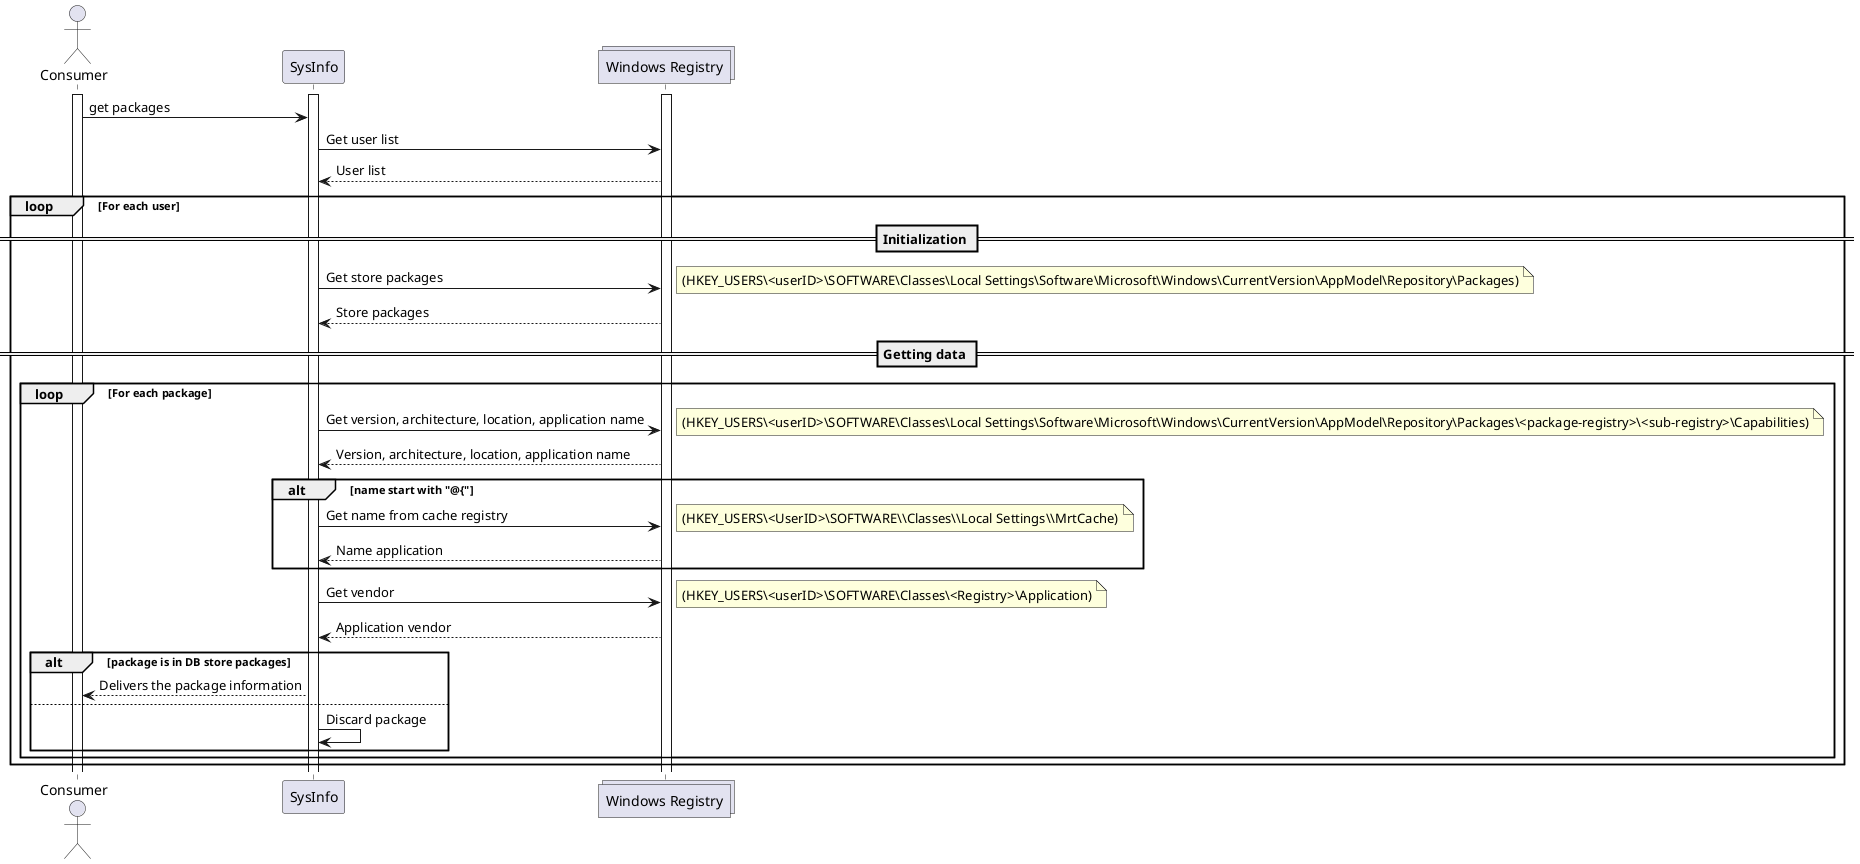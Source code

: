 @startuml
actor        Consumer           as consumer
participant  SysInfo            as dataprovider
collections  "Windows Registry" as registry

activate consumer
activate dataprovider
activate registry

consumer -> dataprovider                          : get packages
dataprovider -> registry                          : Get user list
registry --> dataprovider                         : User list
loop For each user

    == Initialization ==
    dataprovider -> registry                      : Get store packages
    note right
        (HKEY_USERS\<userID>\SOFTWARE\Classes\Local Settings\Software\Microsoft\Windows\CurrentVersion\AppModel\Repository\Packages)
    end note
    registry --> dataprovider                     : Store packages

    == Getting data ==

    loop For each package

        dataprovider -> registry                  : Get version, architecture, location, application name
        note right
            (HKEY_USERS\<userID>\SOFTWARE\Classes\Local Settings\Software\Microsoft\Windows\CurrentVersion\AppModel\Repository\Packages\<package-registry>\<sub-registry>\Capabilities)
        end note
        registry --> dataprovider                 : Version, architecture, location, application name

        alt name start with "@{"
            dataprovider -> registry              : Get name from cache registry
            note right
                (HKEY_USERS\<UserID>\SOFTWARE\\Classes\\Local Settings\\MrtCache)
            end note
            registry --> dataprovider             : Name application
        end

        dataprovider -> registry                  : Get vendor
        note right
            (HKEY_USERS\<userID>\SOFTWARE\Classes\<Registry>\Application)
        end note
        registry --> dataprovider                 : Application vendor

        alt package is in DB store packages
            dataprovider -->  consumer            : Delivers the package information
        else
            dataprovider -> dataprovider          : Discard package
        end
    end
end
@enduml
